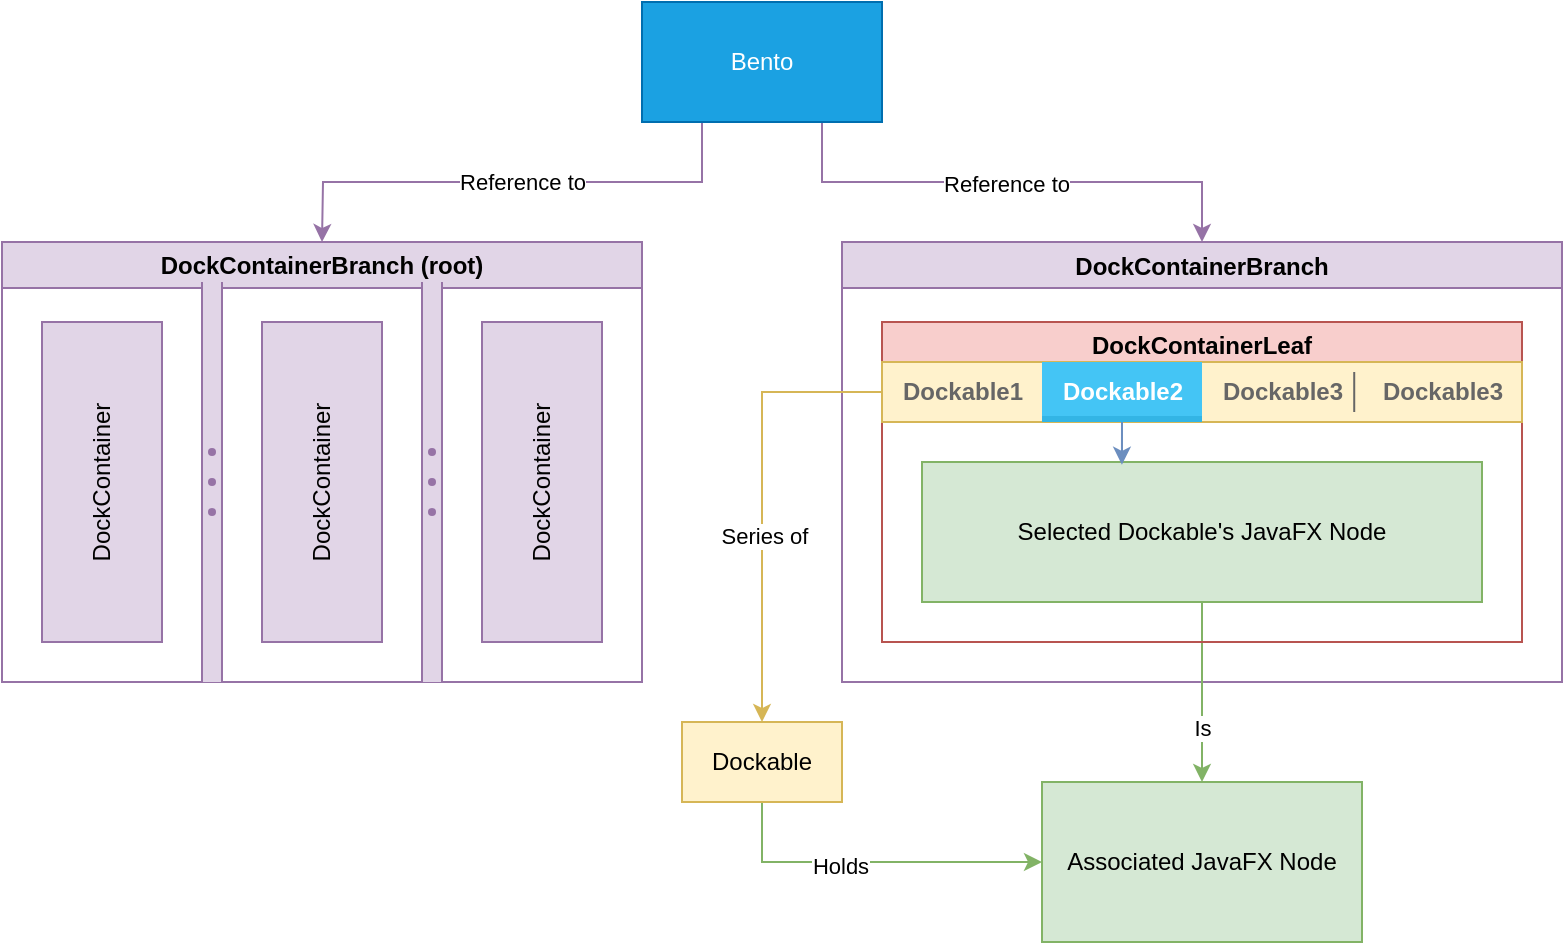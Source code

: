 <mxfile version="26.2.2">
  <diagram name="Page-1" id="dQ3_nkjfHzIPM96NH0KZ">
    <mxGraphModel dx="1428" dy="849" grid="1" gridSize="10" guides="1" tooltips="1" connect="1" arrows="1" fold="1" page="1" pageScale="1" pageWidth="850" pageHeight="1100" math="0" shadow="0">
      <root>
        <mxCell id="0" />
        <mxCell id="1" parent="0" />
        <mxCell id="31jhpYNsfAdf272VtDsF-3" value="" style="rounded=0;whiteSpace=wrap;html=1;strokeColor=none;" parent="1" vertex="1">
          <mxGeometry x="60" y="160" width="320" height="220" as="geometry" />
        </mxCell>
        <mxCell id="31jhpYNsfAdf272VtDsF-2" value="" style="rounded=0;whiteSpace=wrap;html=1;strokeColor=none;" parent="1" vertex="1">
          <mxGeometry x="480" y="184" width="360" height="196" as="geometry" />
        </mxCell>
        <mxCell id="Pcxero0CiSbf2tbfJ2MJ-5" style="edgeStyle=orthogonalEdgeStyle;rounded=0;orthogonalLoop=1;jettySize=auto;html=1;exitX=0.25;exitY=1;exitDx=0;exitDy=0;entryX=0.5;entryY=0;entryDx=0;entryDy=0;fillColor=#e1d5e7;strokeColor=#9673a6;" parent="1" source="Pcxero0CiSbf2tbfJ2MJ-3" edge="1">
          <mxGeometry relative="1" as="geometry">
            <mxPoint x="220" y="160" as="targetPoint" />
          </mxGeometry>
        </mxCell>
        <mxCell id="Pcxero0CiSbf2tbfJ2MJ-9" value="Reference to" style="edgeLabel;html=1;align=center;verticalAlign=middle;resizable=0;points=[];" parent="Pcxero0CiSbf2tbfJ2MJ-5" vertex="1" connectable="0">
          <mxGeometry x="-0.035" relative="1" as="geometry">
            <mxPoint as="offset" />
          </mxGeometry>
        </mxCell>
        <mxCell id="Pcxero0CiSbf2tbfJ2MJ-6" style="edgeStyle=orthogonalEdgeStyle;rounded=0;orthogonalLoop=1;jettySize=auto;html=1;exitX=0.75;exitY=1;exitDx=0;exitDy=0;entryX=0.5;entryY=0;entryDx=0;entryDy=0;fillColor=#e1d5e7;strokeColor=#9673a6;" parent="1" source="Pcxero0CiSbf2tbfJ2MJ-3" target="Pcxero0CiSbf2tbfJ2MJ-4" edge="1">
          <mxGeometry relative="1" as="geometry" />
        </mxCell>
        <mxCell id="Pcxero0CiSbf2tbfJ2MJ-8" value="Reference to" style="edgeLabel;html=1;align=center;verticalAlign=middle;resizable=0;points=[];" parent="Pcxero0CiSbf2tbfJ2MJ-6" vertex="1" connectable="0">
          <mxGeometry x="-0.024" y="-1" relative="1" as="geometry">
            <mxPoint as="offset" />
          </mxGeometry>
        </mxCell>
        <mxCell id="Pcxero0CiSbf2tbfJ2MJ-3" value="Bento" style="rounded=0;whiteSpace=wrap;html=1;fillColor=#1ba1e2;strokeColor=#006EAF;fontColor=#ffffff;" parent="1" vertex="1">
          <mxGeometry x="380" y="40" width="120" height="60" as="geometry" />
        </mxCell>
        <mxCell id="Pcxero0CiSbf2tbfJ2MJ-4" value="DockContainerBranch" style="swimlane;fillColor=#e1d5e7;strokeColor=#9673a6;" parent="1" vertex="1">
          <mxGeometry x="480" y="160" width="360" height="220" as="geometry" />
        </mxCell>
        <mxCell id="Pcxero0CiSbf2tbfJ2MJ-37" style="edgeStyle=orthogonalEdgeStyle;rounded=0;orthogonalLoop=1;jettySize=auto;html=1;exitX=0.5;exitY=1;exitDx=0;exitDy=0;entryX=0;entryY=0.5;entryDx=0;entryDy=0;fillColor=#d5e8d4;strokeColor=#82b366;" parent="1" source="Pcxero0CiSbf2tbfJ2MJ-35" target="Pcxero0CiSbf2tbfJ2MJ-36" edge="1">
          <mxGeometry relative="1" as="geometry" />
        </mxCell>
        <mxCell id="Pcxero0CiSbf2tbfJ2MJ-38" value="Holds" style="edgeLabel;html=1;align=center;verticalAlign=middle;resizable=0;points=[];" parent="Pcxero0CiSbf2tbfJ2MJ-37" vertex="1" connectable="0">
          <mxGeometry x="-0.197" y="-2" relative="1" as="geometry">
            <mxPoint as="offset" />
          </mxGeometry>
        </mxCell>
        <mxCell id="Pcxero0CiSbf2tbfJ2MJ-35" value="Dockable" style="rounded=0;whiteSpace=wrap;html=1;fillColor=#fff2cc;strokeColor=#d6b656;" parent="1" vertex="1">
          <mxGeometry x="400" y="400" width="80" height="40" as="geometry" />
        </mxCell>
        <mxCell id="Pcxero0CiSbf2tbfJ2MJ-36" value="Associated JavaFX Node" style="rounded=0;whiteSpace=wrap;html=1;fillColor=#d5e8d4;strokeColor=#82b366;" parent="1" vertex="1">
          <mxGeometry x="580" y="430" width="160" height="80" as="geometry" />
        </mxCell>
        <mxCell id="Pcxero0CiSbf2tbfJ2MJ-46" style="edgeStyle=orthogonalEdgeStyle;rounded=0;orthogonalLoop=1;jettySize=auto;html=1;exitX=0.5;exitY=0;exitDx=0;exitDy=0;entryX=0.5;entryY=0;entryDx=0;entryDy=0;fillColor=#d5e8d4;strokeColor=#82b366;" parent="1" source="Pcxero0CiSbf2tbfJ2MJ-39" target="Pcxero0CiSbf2tbfJ2MJ-36" edge="1">
          <mxGeometry relative="1" as="geometry" />
        </mxCell>
        <mxCell id="Pcxero0CiSbf2tbfJ2MJ-47" value="Is" style="edgeLabel;html=1;align=center;verticalAlign=middle;resizable=0;points=[];" parent="Pcxero0CiSbf2tbfJ2MJ-46" vertex="1" connectable="0">
          <mxGeometry x="0.356" y="-2" relative="1" as="geometry">
            <mxPoint x="2" y="2" as="offset" />
          </mxGeometry>
        </mxCell>
        <mxCell id="Pcxero0CiSbf2tbfJ2MJ-49" style="edgeStyle=orthogonalEdgeStyle;rounded=0;orthogonalLoop=1;jettySize=auto;html=1;entryX=0.5;entryY=0;entryDx=0;entryDy=0;fillColor=#fff2cc;strokeColor=#d6b656;" parent="1" source="Pcxero0CiSbf2tbfJ2MJ-22" target="Pcxero0CiSbf2tbfJ2MJ-35" edge="1">
          <mxGeometry relative="1" as="geometry" />
        </mxCell>
        <mxCell id="Pcxero0CiSbf2tbfJ2MJ-50" value="Series of" style="edgeLabel;html=1;align=center;verticalAlign=middle;resizable=0;points=[];" parent="Pcxero0CiSbf2tbfJ2MJ-49" vertex="1" connectable="0">
          <mxGeometry x="0.169" y="1" relative="1" as="geometry">
            <mxPoint as="offset" />
          </mxGeometry>
        </mxCell>
        <mxCell id="Pcxero0CiSbf2tbfJ2MJ-10" value="DockContainerBranch (root)" style="swimlane;whiteSpace=wrap;html=1;startSize=23;fillColor=#e1d5e7;strokeColor=#9673a6;" parent="1" vertex="1">
          <mxGeometry x="60" y="160" width="320" height="220" as="geometry" />
        </mxCell>
        <mxCell id="Pcxero0CiSbf2tbfJ2MJ-13" value="" style="verticalLabelPosition=bottom;shadow=0;dashed=0;align=center;html=1;verticalAlign=top;strokeWidth=1;shape=mxgraph.mockup.forms.splitter;strokeColor=#9673a6;direction=north;fillColor=#e1d5e7;" parent="Pcxero0CiSbf2tbfJ2MJ-10" vertex="1">
          <mxGeometry x="100" y="20" width="10" height="200" as="geometry" />
        </mxCell>
        <mxCell id="Pcxero0CiSbf2tbfJ2MJ-14" value="" style="verticalLabelPosition=bottom;shadow=0;dashed=0;align=center;html=1;verticalAlign=top;strokeWidth=1;shape=mxgraph.mockup.forms.splitter;strokeColor=#9673a6;direction=north;fillColor=#e1d5e7;" parent="Pcxero0CiSbf2tbfJ2MJ-10" vertex="1">
          <mxGeometry x="210" y="20" width="10" height="200" as="geometry" />
        </mxCell>
        <mxCell id="Pcxero0CiSbf2tbfJ2MJ-15" value="DockContainer" style="rounded=0;whiteSpace=wrap;html=1;direction=west;horizontal=0;fillColor=#e1d5e7;strokeColor=#9673a6;" parent="Pcxero0CiSbf2tbfJ2MJ-10" vertex="1">
          <mxGeometry x="20" y="40" width="60" height="160" as="geometry" />
        </mxCell>
        <mxCell id="Pcxero0CiSbf2tbfJ2MJ-20" value="DockContainer" style="rounded=0;whiteSpace=wrap;html=1;direction=west;horizontal=0;fillColor=#e1d5e7;strokeColor=#9673a6;" parent="Pcxero0CiSbf2tbfJ2MJ-10" vertex="1">
          <mxGeometry x="130" y="40" width="60" height="160" as="geometry" />
        </mxCell>
        <mxCell id="Pcxero0CiSbf2tbfJ2MJ-21" value="DockContainer" style="rounded=0;whiteSpace=wrap;html=1;direction=west;horizontal=0;fillColor=#e1d5e7;strokeColor=#9673a6;" parent="Pcxero0CiSbf2tbfJ2MJ-10" vertex="1">
          <mxGeometry x="240" y="40" width="60" height="160" as="geometry" />
        </mxCell>
        <mxCell id="TJQxaR1OiX9fcZ6BzuUq-2" value="DockContainerLeaf" style="swimlane;whiteSpace=wrap;html=1;startSize=23;fillColor=#f8cecc;strokeColor=#b85450;" parent="1" vertex="1">
          <mxGeometry x="500" y="200" width="320" height="160" as="geometry" />
        </mxCell>
        <mxCell id="Pcxero0CiSbf2tbfJ2MJ-22" value="" style="strokeWidth=1;html=1;shadow=0;dashed=0;shape=mxgraph.android.rrect;rSize=0;fillColor=#fff2cc;strokeColor=#d6b656;" parent="TJQxaR1OiX9fcZ6BzuUq-2" vertex="1">
          <mxGeometry y="20" width="320" height="30" as="geometry" />
        </mxCell>
        <mxCell id="Pcxero0CiSbf2tbfJ2MJ-23" value="Dockable1" style="strokeWidth=1;html=1;shadow=0;dashed=0;shape=mxgraph.android.anchor;fontStyle=1;fontColor=#666666;" parent="Pcxero0CiSbf2tbfJ2MJ-22" vertex="1">
          <mxGeometry width="80" height="30" as="geometry" />
        </mxCell>
        <mxCell id="Pcxero0CiSbf2tbfJ2MJ-24" value="Dockable2" style="strokeWidth=1;html=1;shadow=0;dashed=0;shape=mxgraph.android.rrect;rSize=0;fontStyle=1;fillColor=#44c5f5;strokeColor=none;fontColor=#ffffff;" parent="Pcxero0CiSbf2tbfJ2MJ-22" vertex="1">
          <mxGeometry x="80" width="80" height="30" as="geometry" />
        </mxCell>
        <mxCell id="Pcxero0CiSbf2tbfJ2MJ-25" value="" style="strokeWidth=1;html=1;shadow=0;dashed=0;shape=mxgraph.android.rrect;rSize=0;fillColor=#33b5e5;strokeColor=none;" parent="Pcxero0CiSbf2tbfJ2MJ-24" vertex="1">
          <mxGeometry y="27" width="80" height="3" as="geometry" />
        </mxCell>
        <mxCell id="Pcxero0CiSbf2tbfJ2MJ-26" value="Dockable3" style="strokeWidth=1;html=1;shadow=0;dashed=0;shape=mxgraph.android.anchor;fontStyle=1;fontColor=#666666;" parent="Pcxero0CiSbf2tbfJ2MJ-22" vertex="1">
          <mxGeometry x="160" width="80" height="30" as="geometry" />
        </mxCell>
        <mxCell id="Pcxero0CiSbf2tbfJ2MJ-27" value="Dockable3" style="strokeWidth=1;html=1;shadow=0;dashed=0;shape=mxgraph.android.anchor;fontStyle=1;fontColor=#666666;" parent="Pcxero0CiSbf2tbfJ2MJ-22" vertex="1">
          <mxGeometry x="240" width="80" height="30" as="geometry" />
        </mxCell>
        <mxCell id="Pcxero0CiSbf2tbfJ2MJ-28" value="" style="shape=line;strokeColor=#666666;direction=south;" parent="Pcxero0CiSbf2tbfJ2MJ-22" vertex="1">
          <mxGeometry x="227.459" y="5" width="17.297" height="20" as="geometry" />
        </mxCell>
        <mxCell id="Pcxero0CiSbf2tbfJ2MJ-39" value="Selected Dockable&#39;s JavaFX Node" style="rounded=0;whiteSpace=wrap;html=1;direction=west;horizontal=1;fillColor=#d5e8d4;strokeColor=#82b366;" parent="TJQxaR1OiX9fcZ6BzuUq-2" vertex="1">
          <mxGeometry x="20" y="70" width="280" height="70" as="geometry" />
        </mxCell>
        <mxCell id="Pcxero0CiSbf2tbfJ2MJ-40" style="edgeStyle=orthogonalEdgeStyle;rounded=0;orthogonalLoop=1;jettySize=auto;html=1;entryX=0.643;entryY=0.98;entryDx=0;entryDy=0;entryPerimeter=0;fillColor=#dae8fc;strokeColor=#6c8ebf;" parent="TJQxaR1OiX9fcZ6BzuUq-2" source="Pcxero0CiSbf2tbfJ2MJ-24" target="Pcxero0CiSbf2tbfJ2MJ-39" edge="1">
          <mxGeometry relative="1" as="geometry" />
        </mxCell>
      </root>
    </mxGraphModel>
  </diagram>
</mxfile>
